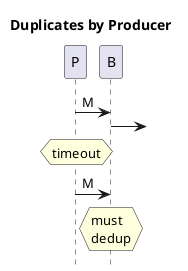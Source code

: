 @startuml
title Duplicates by Producer
hide footbox

P->B: M
B->
hnote over P: timeout
P->B: M
hnote over B: must\ndedup
@enduml
Ideas:
? ts
? uuid
? seq + p thread id